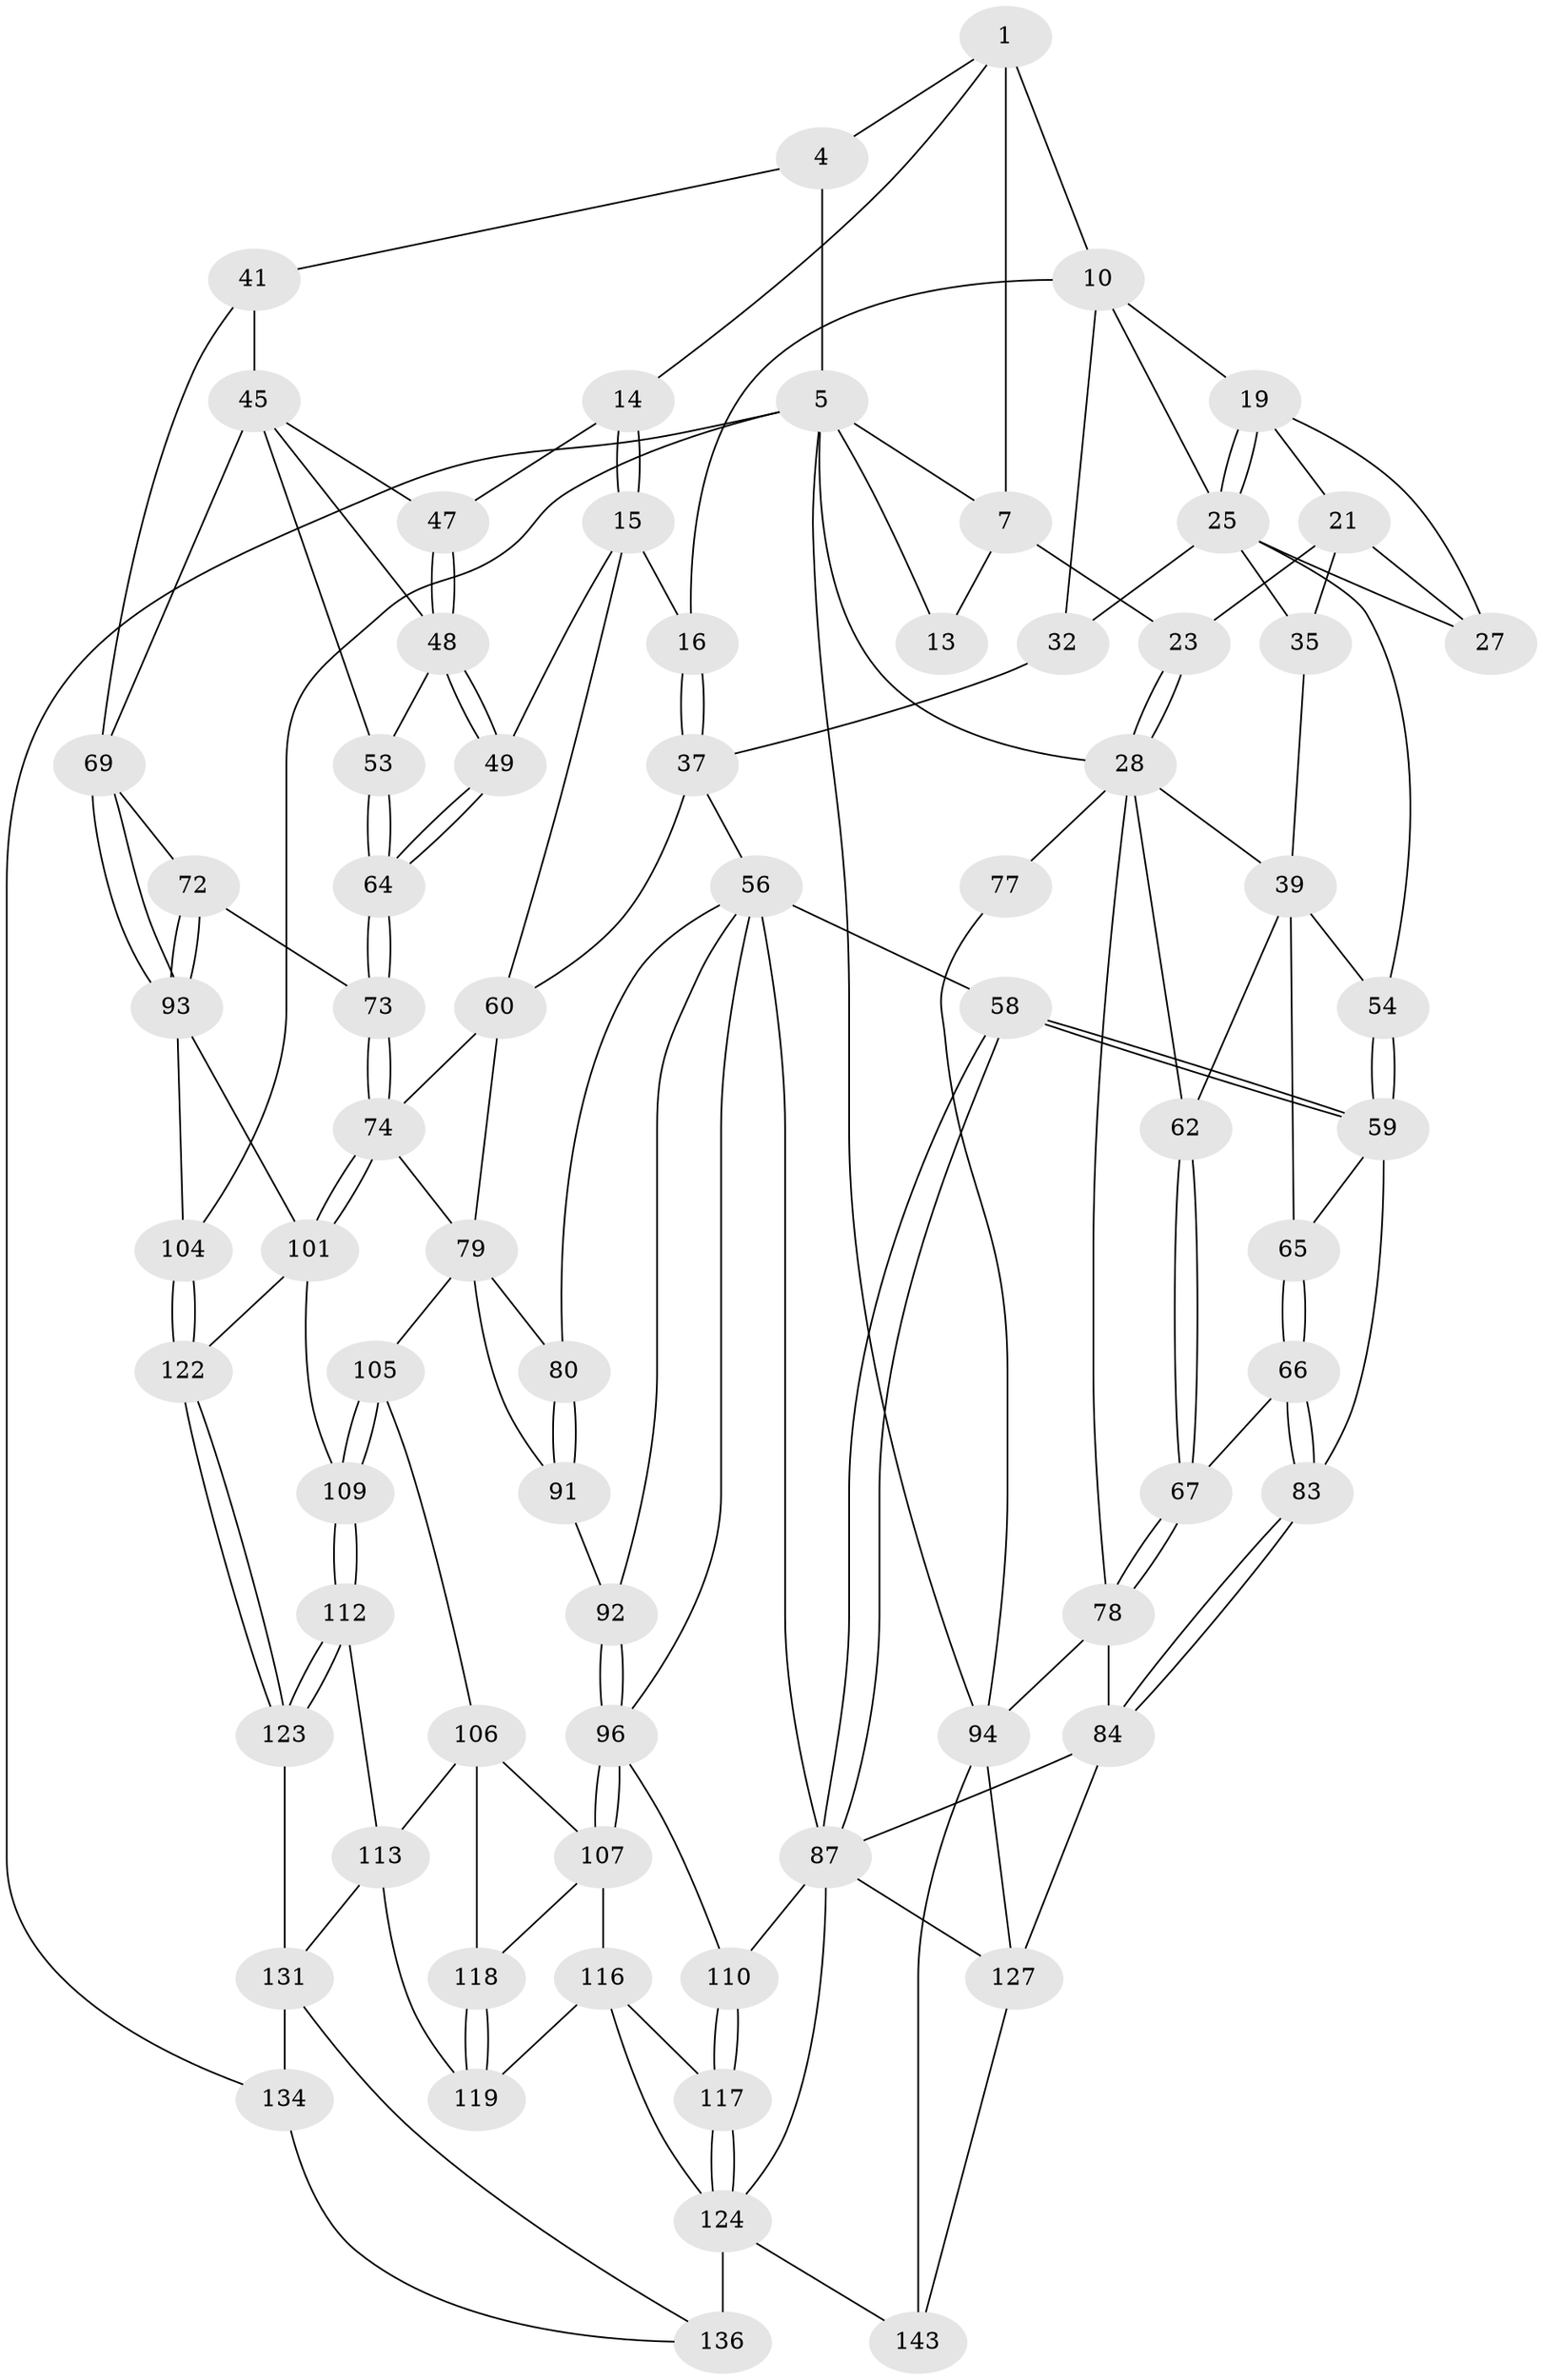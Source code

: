 // original degree distribution, {3: 0.027777777777777776, 4: 0.18055555555555555, 6: 0.19444444444444445, 5: 0.5972222222222222}
// Generated by graph-tools (version 1.1) at 2025/28/03/15/25 16:28:10]
// undirected, 72 vertices, 164 edges
graph export_dot {
graph [start="1"]
  node [color=gray90,style=filled];
  1 [pos="+0.35421136830843786+0",super="+2+8"];
  4 [pos="+1+0"];
  5 [pos="+0+0",super="+18+6+102"];
  7 [pos="+0.1594430799648917+0",super="+9"];
  10 [pos="+0.36796325726683116+0.10086589588895647",super="+11+17"];
  13 [pos="+0.09527131767403417+0.1541104402218124"];
  14 [pos="+0.701253807220569+0.14650274339215053",super="+43"];
  15 [pos="+0.6994961469177334+0.14913123471042028",super="+50"];
  16 [pos="+0.6337822357642432+0.1989406176664056"];
  19 [pos="+0.3322082626644457+0.21654787550645116",super="+20"];
  21 [pos="+0.2620387104537944+0.2912066820413825",super="+31+22"];
  23 [pos="+0.16779227659223447+0.21488266718944504"];
  25 [pos="+0.3537357818239569+0.23126449354476095",super="+26"];
  27 [pos="+0.30009206362865076+0.2989045433650037"];
  28 [pos="+0.08275663327108423+0.3066091728742164",super="+29"];
  32 [pos="+0.3961959925423206+0.34247418876647456"];
  35 [pos="+0.29542024495996433+0.32923629977451896",super="+36"];
  37 [pos="+0.6330885282406818+0.20048944036614724",super="+38"];
  39 [pos="+0.20655999508203807+0.3848581369871139",super="+40+55"];
  41 [pos="+0.9740886866611193+0.1636680387781544",super="+44+42"];
  45 [pos="+0.9450585272296724+0.2796412599057966",super="+46+52"];
  47 [pos="+0.8747367055430469+0.2424680769436982"];
  48 [pos="+0.8713922013537136+0.402812181831123",super="+51"];
  49 [pos="+0.7964500744503964+0.41573542515754885"];
  53 [pos="+0.9061086718506415+0.4194927679456698"];
  54 [pos="+0.2923355286317751+0.4112267141106344"];
  56 [pos="+0.4603800528334566+0.48926115644260426",super="+81+57"];
  58 [pos="+0.35625255382946014+0.4854329814256884"];
  59 [pos="+0.3318411106938086+0.4734557282954575",super="+71"];
  60 [pos="+0.7341132399997218+0.4561414233354683",super="+61"];
  62 [pos="+0.12312028943565659+0.4350982900414636"];
  64 [pos="+0.8353043305478807+0.4833961023594834"];
  65 [pos="+0.21073571375215763+0.47553253013425834"];
  66 [pos="+0.1889289832537775+0.5063892802883845"];
  67 [pos="+0.15117600042323015+0.4809324036095374"];
  69 [pos="+1+0.4305007966267112",super="+70"];
  72 [pos="+0.8934294868962095+0.5230703438913322"];
  73 [pos="+0.8606877060329319+0.5454970738881325"];
  74 [pos="+0.8369124786402669+0.5985666169411311",super="+75"];
  77 [pos="+0+0.4269259285780002"];
  78 [pos="+0.08601011277257553+0.554408998150151",super="+86"];
  79 [pos="+0.6203888501501769+0.47225421347429547",super="+82"];
  80 [pos="+0.6023629268840098+0.48244274050907565"];
  83 [pos="+0.20317781920824357+0.5812057644176617"];
  84 [pos="+0.1786715065530511+0.6973419148844976",super="+85"];
  87 [pos="+0.2741332515779178+0.6644264102908987",super="+88"];
  91 [pos="+0.6538165623471145+0.5973002769662804"];
  92 [pos="+0.6082630470060743+0.6160620929062843"];
  93 [pos="+1+0.5846592863669885",super="+100"];
  94 [pos="+0+0.7140595448975661",super="+95+128"];
  96 [pos="+0.5645663287674378+0.678993053969154",super="+97"];
  101 [pos="+0.8831562260286377+0.6819428673288355",super="+108"];
  104 [pos="+1+1"];
  105 [pos="+0.6977207425764199+0.6776001451182205"];
  106 [pos="+0.6952852604385654+0.680718244453752",super="+114"];
  107 [pos="+0.5674404721622704+0.6832852240624866",super="+115"];
  109 [pos="+0.8241169957807414+0.7241904501613912"];
  110 [pos="+0.4278638271480261+0.7728624717289295"];
  112 [pos="+0.7563861029478856+0.7906376689041045"];
  113 [pos="+0.7217930455954079+0.8022279638702738",super="+121"];
  116 [pos="+0.5175415426191864+0.7933757072978962",super="+120"];
  117 [pos="+0.43403756115623154+0.8028890369212845"];
  118 [pos="+0.5814013862624373+0.7127362279148959"];
  119 [pos="+0.6223068221042894+0.8324939381338257"];
  122 [pos="+0.8660038883844797+0.8660225570263476"];
  123 [pos="+0.8397553018063931+0.8662033975738943"];
  124 [pos="+0.42776022404412295+0.8217530719008302",super="+130+125"];
  127 [pos="+0.18282991243806912+0.7898473924353273",super="+129"];
  131 [pos="+0.8276253966217044+0.8774552278501747",super="+132"];
  134 [pos="+0.8445274491891058+1",super="+135"];
  136 [pos="+0.6814516484674922+0.9714547492886997",super="+141+137"];
  143 [pos="+0.2828537019280682+1"];
  1 -- 10 [weight=2];
  1 -- 4;
  1 -- 14;
  1 -- 7;
  4 -- 5 [weight=2];
  4 -- 41;
  5 -- 13 [weight=2];
  5 -- 28;
  5 -- 7;
  5 -- 134;
  5 -- 104;
  5 -- 94 [weight=2];
  7 -- 23;
  7 -- 13;
  10 -- 19;
  10 -- 16;
  10 -- 25;
  10 -- 32;
  14 -- 15;
  14 -- 15;
  14 -- 47;
  15 -- 16;
  15 -- 49;
  15 -- 60;
  16 -- 37;
  16 -- 37;
  19 -- 25;
  19 -- 25;
  19 -- 27;
  19 -- 21;
  21 -- 35 [weight=2];
  21 -- 27;
  21 -- 23;
  23 -- 28;
  23 -- 28;
  25 -- 32;
  25 -- 35;
  25 -- 54;
  25 -- 27;
  28 -- 39;
  28 -- 78;
  28 -- 77 [weight=2];
  28 -- 62;
  32 -- 37;
  35 -- 39;
  37 -- 56;
  37 -- 60;
  39 -- 62;
  39 -- 65;
  39 -- 54;
  41 -- 45;
  41 -- 69;
  45 -- 47;
  45 -- 48;
  45 -- 53;
  45 -- 69;
  47 -- 48;
  47 -- 48;
  48 -- 49;
  48 -- 49;
  48 -- 53;
  49 -- 64;
  49 -- 64;
  53 -- 64;
  53 -- 64;
  54 -- 59;
  54 -- 59;
  56 -- 80;
  56 -- 92;
  56 -- 96;
  56 -- 87 [weight=2];
  56 -- 58;
  58 -- 59;
  58 -- 59;
  58 -- 87;
  58 -- 87;
  59 -- 65;
  59 -- 83;
  60 -- 79;
  60 -- 74;
  62 -- 67;
  62 -- 67;
  64 -- 73;
  64 -- 73;
  65 -- 66;
  65 -- 66;
  66 -- 67;
  66 -- 83;
  66 -- 83;
  67 -- 78;
  67 -- 78;
  69 -- 93;
  69 -- 93;
  69 -- 72;
  72 -- 73;
  72 -- 93;
  72 -- 93;
  73 -- 74;
  73 -- 74;
  74 -- 101;
  74 -- 101;
  74 -- 79;
  77 -- 94;
  78 -- 94;
  78 -- 84;
  79 -- 80;
  79 -- 105;
  79 -- 91;
  80 -- 91;
  80 -- 91;
  83 -- 84;
  83 -- 84;
  84 -- 127;
  84 -- 87;
  87 -- 110;
  87 -- 127;
  87 -- 124;
  91 -- 92;
  92 -- 96;
  92 -- 96;
  93 -- 104;
  93 -- 101;
  94 -- 143;
  94 -- 127;
  96 -- 107;
  96 -- 107;
  96 -- 110;
  101 -- 122;
  101 -- 109;
  104 -- 122;
  104 -- 122;
  105 -- 106;
  105 -- 109;
  105 -- 109;
  106 -- 107;
  106 -- 113;
  106 -- 118;
  107 -- 116;
  107 -- 118;
  109 -- 112;
  109 -- 112;
  110 -- 117;
  110 -- 117;
  112 -- 113;
  112 -- 123;
  112 -- 123;
  113 -- 119;
  113 -- 131;
  116 -- 117;
  116 -- 119;
  116 -- 124;
  117 -- 124;
  117 -- 124;
  118 -- 119;
  118 -- 119;
  122 -- 123;
  122 -- 123;
  123 -- 131;
  124 -- 136 [weight=4];
  124 -- 143;
  127 -- 143;
  131 -- 134 [weight=2];
  131 -- 136;
  134 -- 136;
}
